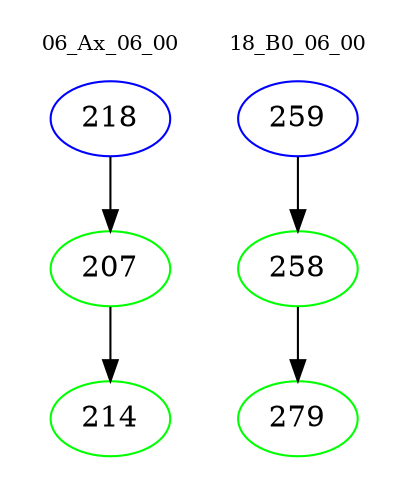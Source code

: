 digraph{
subgraph cluster_0 {
color = white
label = "06_Ax_06_00";
fontsize=10;
T0_218 [label="218", color="blue"]
T0_218 -> T0_207 [color="black"]
T0_207 [label="207", color="green"]
T0_207 -> T0_214 [color="black"]
T0_214 [label="214", color="green"]
}
subgraph cluster_1 {
color = white
label = "18_B0_06_00";
fontsize=10;
T1_259 [label="259", color="blue"]
T1_259 -> T1_258 [color="black"]
T1_258 [label="258", color="green"]
T1_258 -> T1_279 [color="black"]
T1_279 [label="279", color="green"]
}
}

